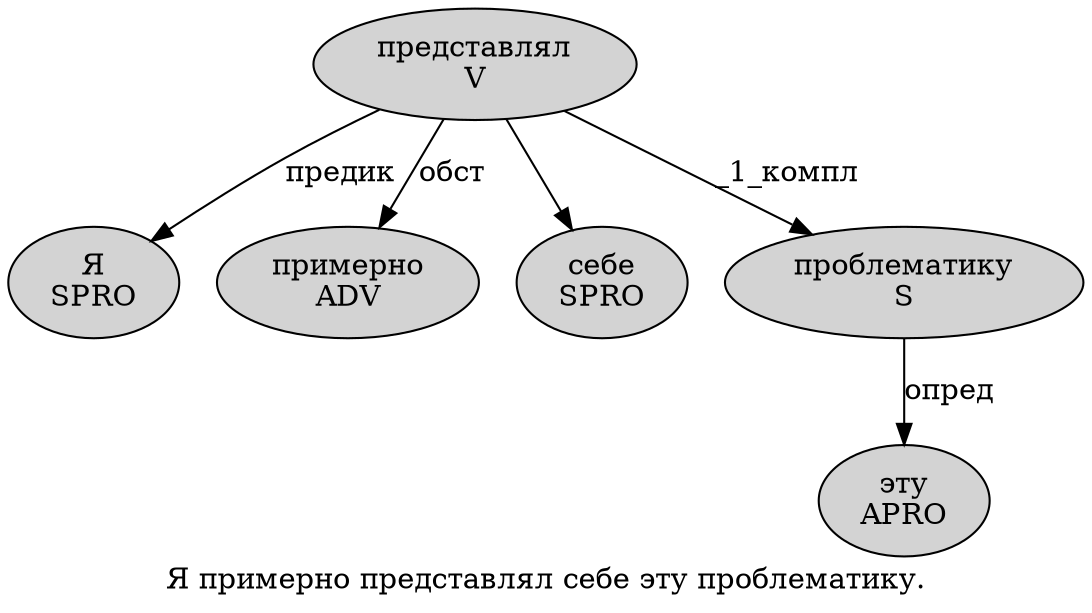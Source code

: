 digraph SENTENCE_1107 {
	graph [label="Я примерно представлял себе эту проблематику."]
	node [style=filled]
		0 [label="Я
SPRO" color="" fillcolor=lightgray penwidth=1 shape=ellipse]
		1 [label="примерно
ADV" color="" fillcolor=lightgray penwidth=1 shape=ellipse]
		2 [label="представлял
V" color="" fillcolor=lightgray penwidth=1 shape=ellipse]
		3 [label="себе
SPRO" color="" fillcolor=lightgray penwidth=1 shape=ellipse]
		4 [label="эту
APRO" color="" fillcolor=lightgray penwidth=1 shape=ellipse]
		5 [label="проблематику
S" color="" fillcolor=lightgray penwidth=1 shape=ellipse]
			5 -> 4 [label="опред"]
			2 -> 0 [label="предик"]
			2 -> 1 [label="обст"]
			2 -> 3
			2 -> 5 [label="_1_компл"]
}